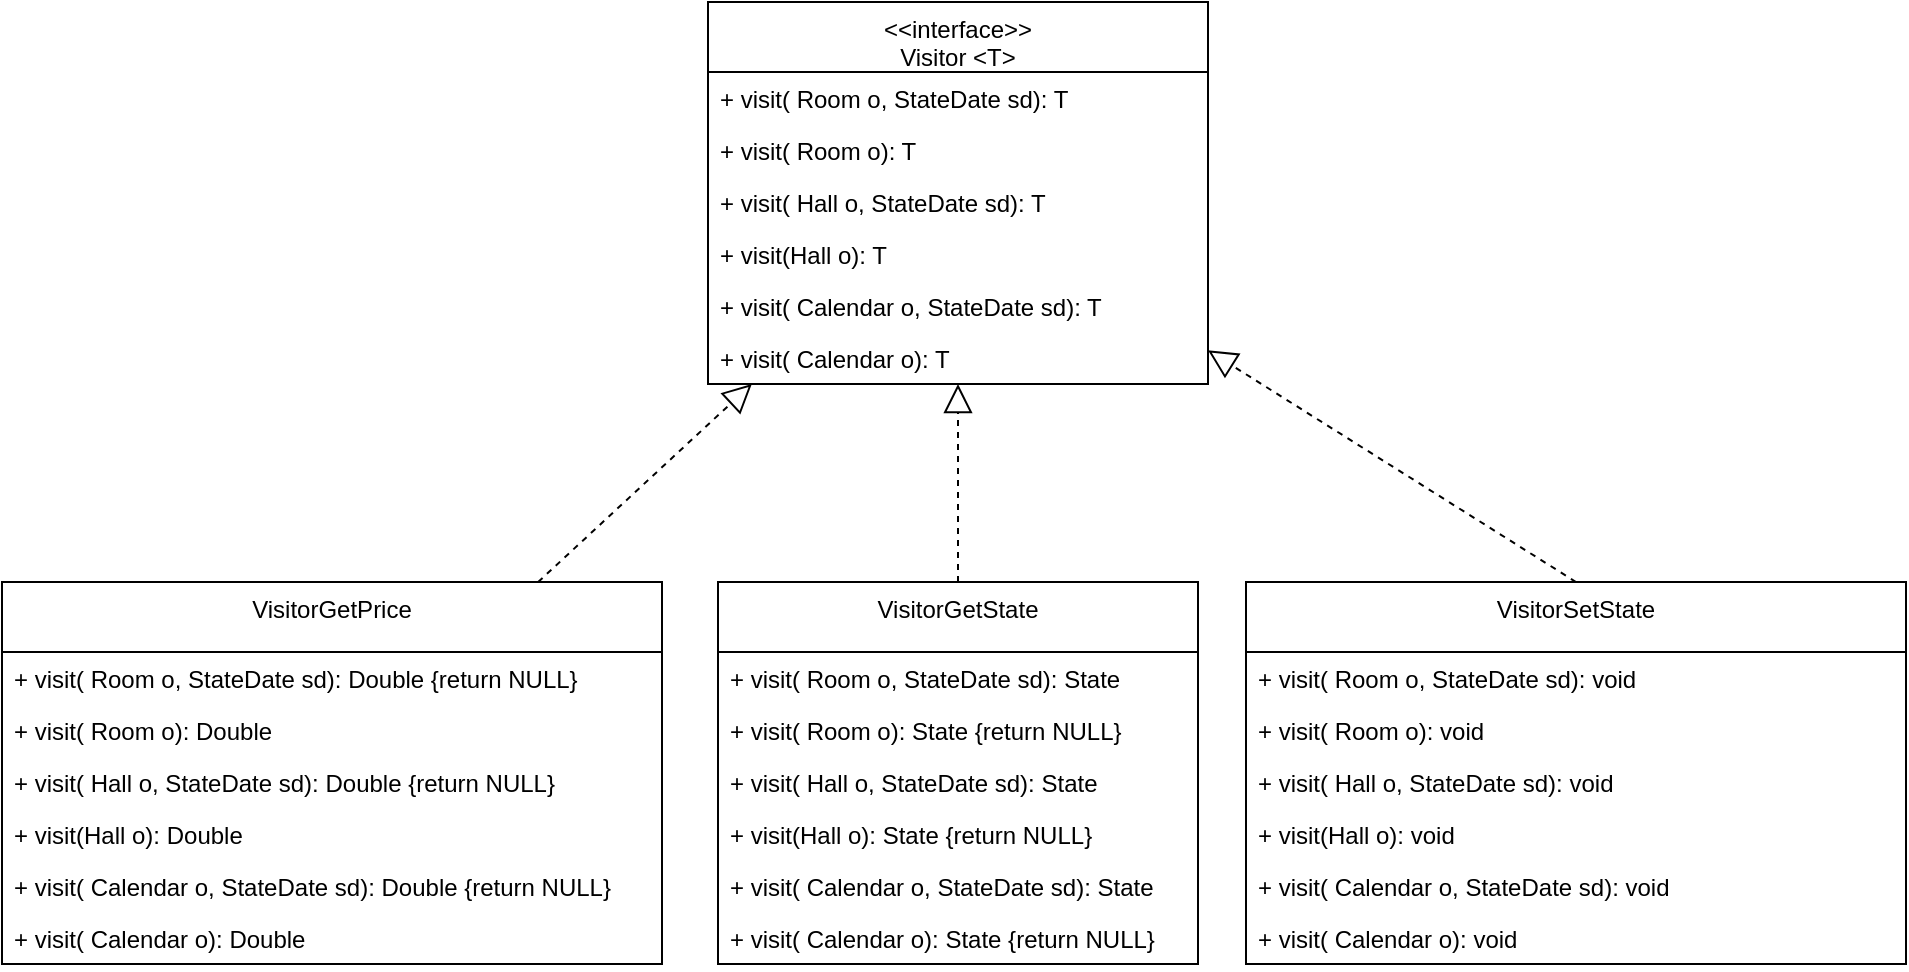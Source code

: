 <mxfile version="24.7.5">
  <diagram name="Pagina-1" id="mxpA3ZBj34N2peBBIZw5">
    <mxGraphModel dx="2306" dy="908" grid="1" gridSize="10" guides="1" tooltips="1" connect="1" arrows="1" fold="1" page="1" pageScale="1" pageWidth="1169" pageHeight="827" math="0" shadow="0">
      <root>
        <mxCell id="0" />
        <mxCell id="1" parent="0" />
        <mxCell id="k76mF_GYhNFwXuyQEZio-1" value="&lt;&lt;interface&gt;&gt; &#xa;Visitor &lt;T&gt;" style="swimlane;fontStyle=0;align=center;verticalAlign=top;childLayout=stackLayout;horizontal=1;startSize=35;horizontalStack=0;resizeParent=1;resizeLast=0;collapsible=1;marginBottom=0;rounded=0;shadow=0;strokeWidth=1;" parent="1" vertex="1">
          <mxGeometry x="393" y="40" width="250" height="191" as="geometry">
            <mxRectangle x="130" y="380" width="160" height="26" as="alternateBounds" />
          </mxGeometry>
        </mxCell>
        <mxCell id="k76mF_GYhNFwXuyQEZio-2" value="+ visit( Room o, StateDate sd): T" style="text;align=left;verticalAlign=top;spacingLeft=4;spacingRight=4;overflow=hidden;rotatable=0;points=[[0,0.5],[1,0.5]];portConstraint=eastwest;" parent="k76mF_GYhNFwXuyQEZio-1" vertex="1">
          <mxGeometry y="35" width="250" height="26" as="geometry" />
        </mxCell>
        <mxCell id="k76mF_GYhNFwXuyQEZio-3" value="+ visit( Room o): T" style="text;align=left;verticalAlign=top;spacingLeft=4;spacingRight=4;overflow=hidden;rotatable=0;points=[[0,0.5],[1,0.5]];portConstraint=eastwest;" parent="k76mF_GYhNFwXuyQEZio-1" vertex="1">
          <mxGeometry y="61" width="250" height="26" as="geometry" />
        </mxCell>
        <mxCell id="k76mF_GYhNFwXuyQEZio-4" value="+ visit( Hall o, StateDate sd): T" style="text;align=left;verticalAlign=top;spacingLeft=4;spacingRight=4;overflow=hidden;rotatable=0;points=[[0,0.5],[1,0.5]];portConstraint=eastwest;" parent="k76mF_GYhNFwXuyQEZio-1" vertex="1">
          <mxGeometry y="87" width="250" height="26" as="geometry" />
        </mxCell>
        <mxCell id="k76mF_GYhNFwXuyQEZio-5" value="+ visit(Hall o): T" style="text;align=left;verticalAlign=top;spacingLeft=4;spacingRight=4;overflow=hidden;rotatable=0;points=[[0,0.5],[1,0.5]];portConstraint=eastwest;" parent="k76mF_GYhNFwXuyQEZio-1" vertex="1">
          <mxGeometry y="113" width="250" height="26" as="geometry" />
        </mxCell>
        <mxCell id="k76mF_GYhNFwXuyQEZio-6" value="+ visit( Calendar o, StateDate sd): T" style="text;align=left;verticalAlign=top;spacingLeft=4;spacingRight=4;overflow=hidden;rotatable=0;points=[[0,0.5],[1,0.5]];portConstraint=eastwest;" parent="k76mF_GYhNFwXuyQEZio-1" vertex="1">
          <mxGeometry y="139" width="250" height="26" as="geometry" />
        </mxCell>
        <mxCell id="k76mF_GYhNFwXuyQEZio-7" value="+ visit( Calendar o): T" style="text;align=left;verticalAlign=top;spacingLeft=4;spacingRight=4;overflow=hidden;rotatable=0;points=[[0,0.5],[1,0.5]];portConstraint=eastwest;" parent="k76mF_GYhNFwXuyQEZio-1" vertex="1">
          <mxGeometry y="165" width="250" height="26" as="geometry" />
        </mxCell>
        <mxCell id="k76mF_GYhNFwXuyQEZio-21" value="" style="endArrow=block;dashed=1;endFill=0;endSize=12;html=1;rounded=0;" parent="1" source="k76mF_GYhNFwXuyQEZio-22" target="k76mF_GYhNFwXuyQEZio-1" edge="1">
          <mxGeometry width="160" relative="1" as="geometry">
            <mxPoint x="160.065" y="370" as="sourcePoint" />
            <mxPoint x="312" y="230" as="targetPoint" />
          </mxGeometry>
        </mxCell>
        <mxCell id="k76mF_GYhNFwXuyQEZio-22" value="VisitorGetPrice" style="swimlane;fontStyle=0;align=center;verticalAlign=top;childLayout=stackLayout;horizontal=1;startSize=35;horizontalStack=0;resizeParent=1;resizeLast=0;collapsible=1;marginBottom=0;rounded=0;shadow=0;strokeWidth=1;" parent="1" vertex="1">
          <mxGeometry x="40" y="330" width="330" height="191" as="geometry">
            <mxRectangle x="130" y="380" width="160" height="26" as="alternateBounds" />
          </mxGeometry>
        </mxCell>
        <mxCell id="k76mF_GYhNFwXuyQEZio-23" value="+ visit( Room o, StateDate sd): Double {return NULL}" style="text;align=left;verticalAlign=top;spacingLeft=4;spacingRight=4;overflow=hidden;rotatable=0;points=[[0,0.5],[1,0.5]];portConstraint=eastwest;" parent="k76mF_GYhNFwXuyQEZio-22" vertex="1">
          <mxGeometry y="35" width="330" height="26" as="geometry" />
        </mxCell>
        <mxCell id="k76mF_GYhNFwXuyQEZio-24" value="+ visit( Room o): Double" style="text;align=left;verticalAlign=top;spacingLeft=4;spacingRight=4;overflow=hidden;rotatable=0;points=[[0,0.5],[1,0.5]];portConstraint=eastwest;" parent="k76mF_GYhNFwXuyQEZio-22" vertex="1">
          <mxGeometry y="61" width="330" height="26" as="geometry" />
        </mxCell>
        <mxCell id="k76mF_GYhNFwXuyQEZio-25" value="+ visit( Hall o, StateDate sd): Double {return NULL}" style="text;align=left;verticalAlign=top;spacingLeft=4;spacingRight=4;overflow=hidden;rotatable=0;points=[[0,0.5],[1,0.5]];portConstraint=eastwest;" parent="k76mF_GYhNFwXuyQEZio-22" vertex="1">
          <mxGeometry y="87" width="330" height="26" as="geometry" />
        </mxCell>
        <mxCell id="k76mF_GYhNFwXuyQEZio-26" value="+ visit(Hall o): Double" style="text;align=left;verticalAlign=top;spacingLeft=4;spacingRight=4;overflow=hidden;rotatable=0;points=[[0,0.5],[1,0.5]];portConstraint=eastwest;" parent="k76mF_GYhNFwXuyQEZio-22" vertex="1">
          <mxGeometry y="113" width="330" height="26" as="geometry" />
        </mxCell>
        <mxCell id="k76mF_GYhNFwXuyQEZio-27" value="+ visit( Calendar o, StateDate sd): Double {return NULL}" style="text;align=left;verticalAlign=top;spacingLeft=4;spacingRight=4;overflow=hidden;rotatable=0;points=[[0,0.5],[1,0.5]];portConstraint=eastwest;" parent="k76mF_GYhNFwXuyQEZio-22" vertex="1">
          <mxGeometry y="139" width="330" height="26" as="geometry" />
        </mxCell>
        <mxCell id="k76mF_GYhNFwXuyQEZio-28" value="+ visit( Calendar o): Double" style="text;align=left;verticalAlign=top;spacingLeft=4;spacingRight=4;overflow=hidden;rotatable=0;points=[[0,0.5],[1,0.5]];portConstraint=eastwest;" parent="k76mF_GYhNFwXuyQEZio-22" vertex="1">
          <mxGeometry y="165" width="330" height="26" as="geometry" />
        </mxCell>
        <mxCell id="k76mF_GYhNFwXuyQEZio-29" value="VisitorGetState" style="swimlane;fontStyle=0;align=center;verticalAlign=top;childLayout=stackLayout;horizontal=1;startSize=35;horizontalStack=0;resizeParent=1;resizeLast=0;collapsible=1;marginBottom=0;rounded=0;shadow=0;strokeWidth=1;" parent="1" vertex="1">
          <mxGeometry x="398" y="330" width="240" height="191" as="geometry">
            <mxRectangle x="130" y="380" width="160" height="26" as="alternateBounds" />
          </mxGeometry>
        </mxCell>
        <mxCell id="k76mF_GYhNFwXuyQEZio-30" value="+ visit( Room o, StateDate sd): State" style="text;align=left;verticalAlign=top;spacingLeft=4;spacingRight=4;overflow=hidden;rotatable=0;points=[[0,0.5],[1,0.5]];portConstraint=eastwest;" parent="k76mF_GYhNFwXuyQEZio-29" vertex="1">
          <mxGeometry y="35" width="240" height="26" as="geometry" />
        </mxCell>
        <mxCell id="k76mF_GYhNFwXuyQEZio-31" value="+ visit( Room o): State {return NULL}" style="text;align=left;verticalAlign=top;spacingLeft=4;spacingRight=4;overflow=hidden;rotatable=0;points=[[0,0.5],[1,0.5]];portConstraint=eastwest;" parent="k76mF_GYhNFwXuyQEZio-29" vertex="1">
          <mxGeometry y="61" width="240" height="26" as="geometry" />
        </mxCell>
        <mxCell id="k76mF_GYhNFwXuyQEZio-32" value="+ visit( Hall o, StateDate sd): State" style="text;align=left;verticalAlign=top;spacingLeft=4;spacingRight=4;overflow=hidden;rotatable=0;points=[[0,0.5],[1,0.5]];portConstraint=eastwest;" parent="k76mF_GYhNFwXuyQEZio-29" vertex="1">
          <mxGeometry y="87" width="240" height="26" as="geometry" />
        </mxCell>
        <mxCell id="k76mF_GYhNFwXuyQEZio-33" value="+ visit(Hall o): State {return NULL}" style="text;align=left;verticalAlign=top;spacingLeft=4;spacingRight=4;overflow=hidden;rotatable=0;points=[[0,0.5],[1,0.5]];portConstraint=eastwest;" parent="k76mF_GYhNFwXuyQEZio-29" vertex="1">
          <mxGeometry y="113" width="240" height="26" as="geometry" />
        </mxCell>
        <mxCell id="k76mF_GYhNFwXuyQEZio-34" value="+ visit( Calendar o, StateDate sd): State" style="text;align=left;verticalAlign=top;spacingLeft=4;spacingRight=4;overflow=hidden;rotatable=0;points=[[0,0.5],[1,0.5]];portConstraint=eastwest;" parent="k76mF_GYhNFwXuyQEZio-29" vertex="1">
          <mxGeometry y="139" width="240" height="26" as="geometry" />
        </mxCell>
        <mxCell id="k76mF_GYhNFwXuyQEZio-35" value="+ visit( Calendar o): State {return NULL}" style="text;align=left;verticalAlign=top;spacingLeft=4;spacingRight=4;overflow=hidden;rotatable=0;points=[[0,0.5],[1,0.5]];portConstraint=eastwest;" parent="k76mF_GYhNFwXuyQEZio-29" vertex="1">
          <mxGeometry y="165" width="240" height="26" as="geometry" />
        </mxCell>
        <mxCell id="k76mF_GYhNFwXuyQEZio-36" value="" style="endArrow=block;dashed=1;endFill=0;endSize=12;html=1;rounded=0;exitX=0.5;exitY=0;exitDx=0;exitDy=0;" parent="1" source="k76mF_GYhNFwXuyQEZio-29" target="k76mF_GYhNFwXuyQEZio-1" edge="1">
          <mxGeometry width="160" relative="1" as="geometry">
            <mxPoint x="173" y="340" as="sourcePoint" />
            <mxPoint x="173" y="241" as="targetPoint" />
          </mxGeometry>
        </mxCell>
        <mxCell id="k76mF_GYhNFwXuyQEZio-37" value="VisitorSetState" style="swimlane;fontStyle=0;align=center;verticalAlign=top;childLayout=stackLayout;horizontal=1;startSize=35;horizontalStack=0;resizeParent=1;resizeLast=0;collapsible=1;marginBottom=0;rounded=0;shadow=0;strokeWidth=1;" parent="1" vertex="1">
          <mxGeometry x="662" y="330" width="330" height="191" as="geometry">
            <mxRectangle x="130" y="380" width="160" height="26" as="alternateBounds" />
          </mxGeometry>
        </mxCell>
        <mxCell id="k76mF_GYhNFwXuyQEZio-38" value="+ visit( Room o, StateDate sd): void" style="text;align=left;verticalAlign=top;spacingLeft=4;spacingRight=4;overflow=hidden;rotatable=0;points=[[0,0.5],[1,0.5]];portConstraint=eastwest;" parent="k76mF_GYhNFwXuyQEZio-37" vertex="1">
          <mxGeometry y="35" width="330" height="26" as="geometry" />
        </mxCell>
        <mxCell id="k76mF_GYhNFwXuyQEZio-39" value="+ visit( Room o): void" style="text;align=left;verticalAlign=top;spacingLeft=4;spacingRight=4;overflow=hidden;rotatable=0;points=[[0,0.5],[1,0.5]];portConstraint=eastwest;" parent="k76mF_GYhNFwXuyQEZio-37" vertex="1">
          <mxGeometry y="61" width="330" height="26" as="geometry" />
        </mxCell>
        <mxCell id="k76mF_GYhNFwXuyQEZio-40" value="+ visit( Hall o, StateDate sd): void" style="text;align=left;verticalAlign=top;spacingLeft=4;spacingRight=4;overflow=hidden;rotatable=0;points=[[0,0.5],[1,0.5]];portConstraint=eastwest;" parent="k76mF_GYhNFwXuyQEZio-37" vertex="1">
          <mxGeometry y="87" width="330" height="26" as="geometry" />
        </mxCell>
        <mxCell id="k76mF_GYhNFwXuyQEZio-41" value="+ visit(Hall o): void" style="text;align=left;verticalAlign=top;spacingLeft=4;spacingRight=4;overflow=hidden;rotatable=0;points=[[0,0.5],[1,0.5]];portConstraint=eastwest;" parent="k76mF_GYhNFwXuyQEZio-37" vertex="1">
          <mxGeometry y="113" width="330" height="26" as="geometry" />
        </mxCell>
        <mxCell id="k76mF_GYhNFwXuyQEZio-42" value="+ visit( Calendar o, StateDate sd): void" style="text;align=left;verticalAlign=top;spacingLeft=4;spacingRight=4;overflow=hidden;rotatable=0;points=[[0,0.5],[1,0.5]];portConstraint=eastwest;" parent="k76mF_GYhNFwXuyQEZio-37" vertex="1">
          <mxGeometry y="139" width="330" height="26" as="geometry" />
        </mxCell>
        <mxCell id="k76mF_GYhNFwXuyQEZio-43" value="+ visit( Calendar o): void" style="text;align=left;verticalAlign=top;spacingLeft=4;spacingRight=4;overflow=hidden;rotatable=0;points=[[0,0.5],[1,0.5]];portConstraint=eastwest;" parent="k76mF_GYhNFwXuyQEZio-37" vertex="1">
          <mxGeometry y="165" width="330" height="26" as="geometry" />
        </mxCell>
        <mxCell id="k76mF_GYhNFwXuyQEZio-44" value="" style="endArrow=block;dashed=1;endFill=0;endSize=12;html=1;rounded=0;exitX=0.5;exitY=0;exitDx=0;exitDy=0;" parent="1" source="k76mF_GYhNFwXuyQEZio-37" target="k76mF_GYhNFwXuyQEZio-1" edge="1">
          <mxGeometry width="160" relative="1" as="geometry">
            <mxPoint x="528" y="340" as="sourcePoint" />
            <mxPoint x="528" y="241" as="targetPoint" />
          </mxGeometry>
        </mxCell>
      </root>
    </mxGraphModel>
  </diagram>
</mxfile>
